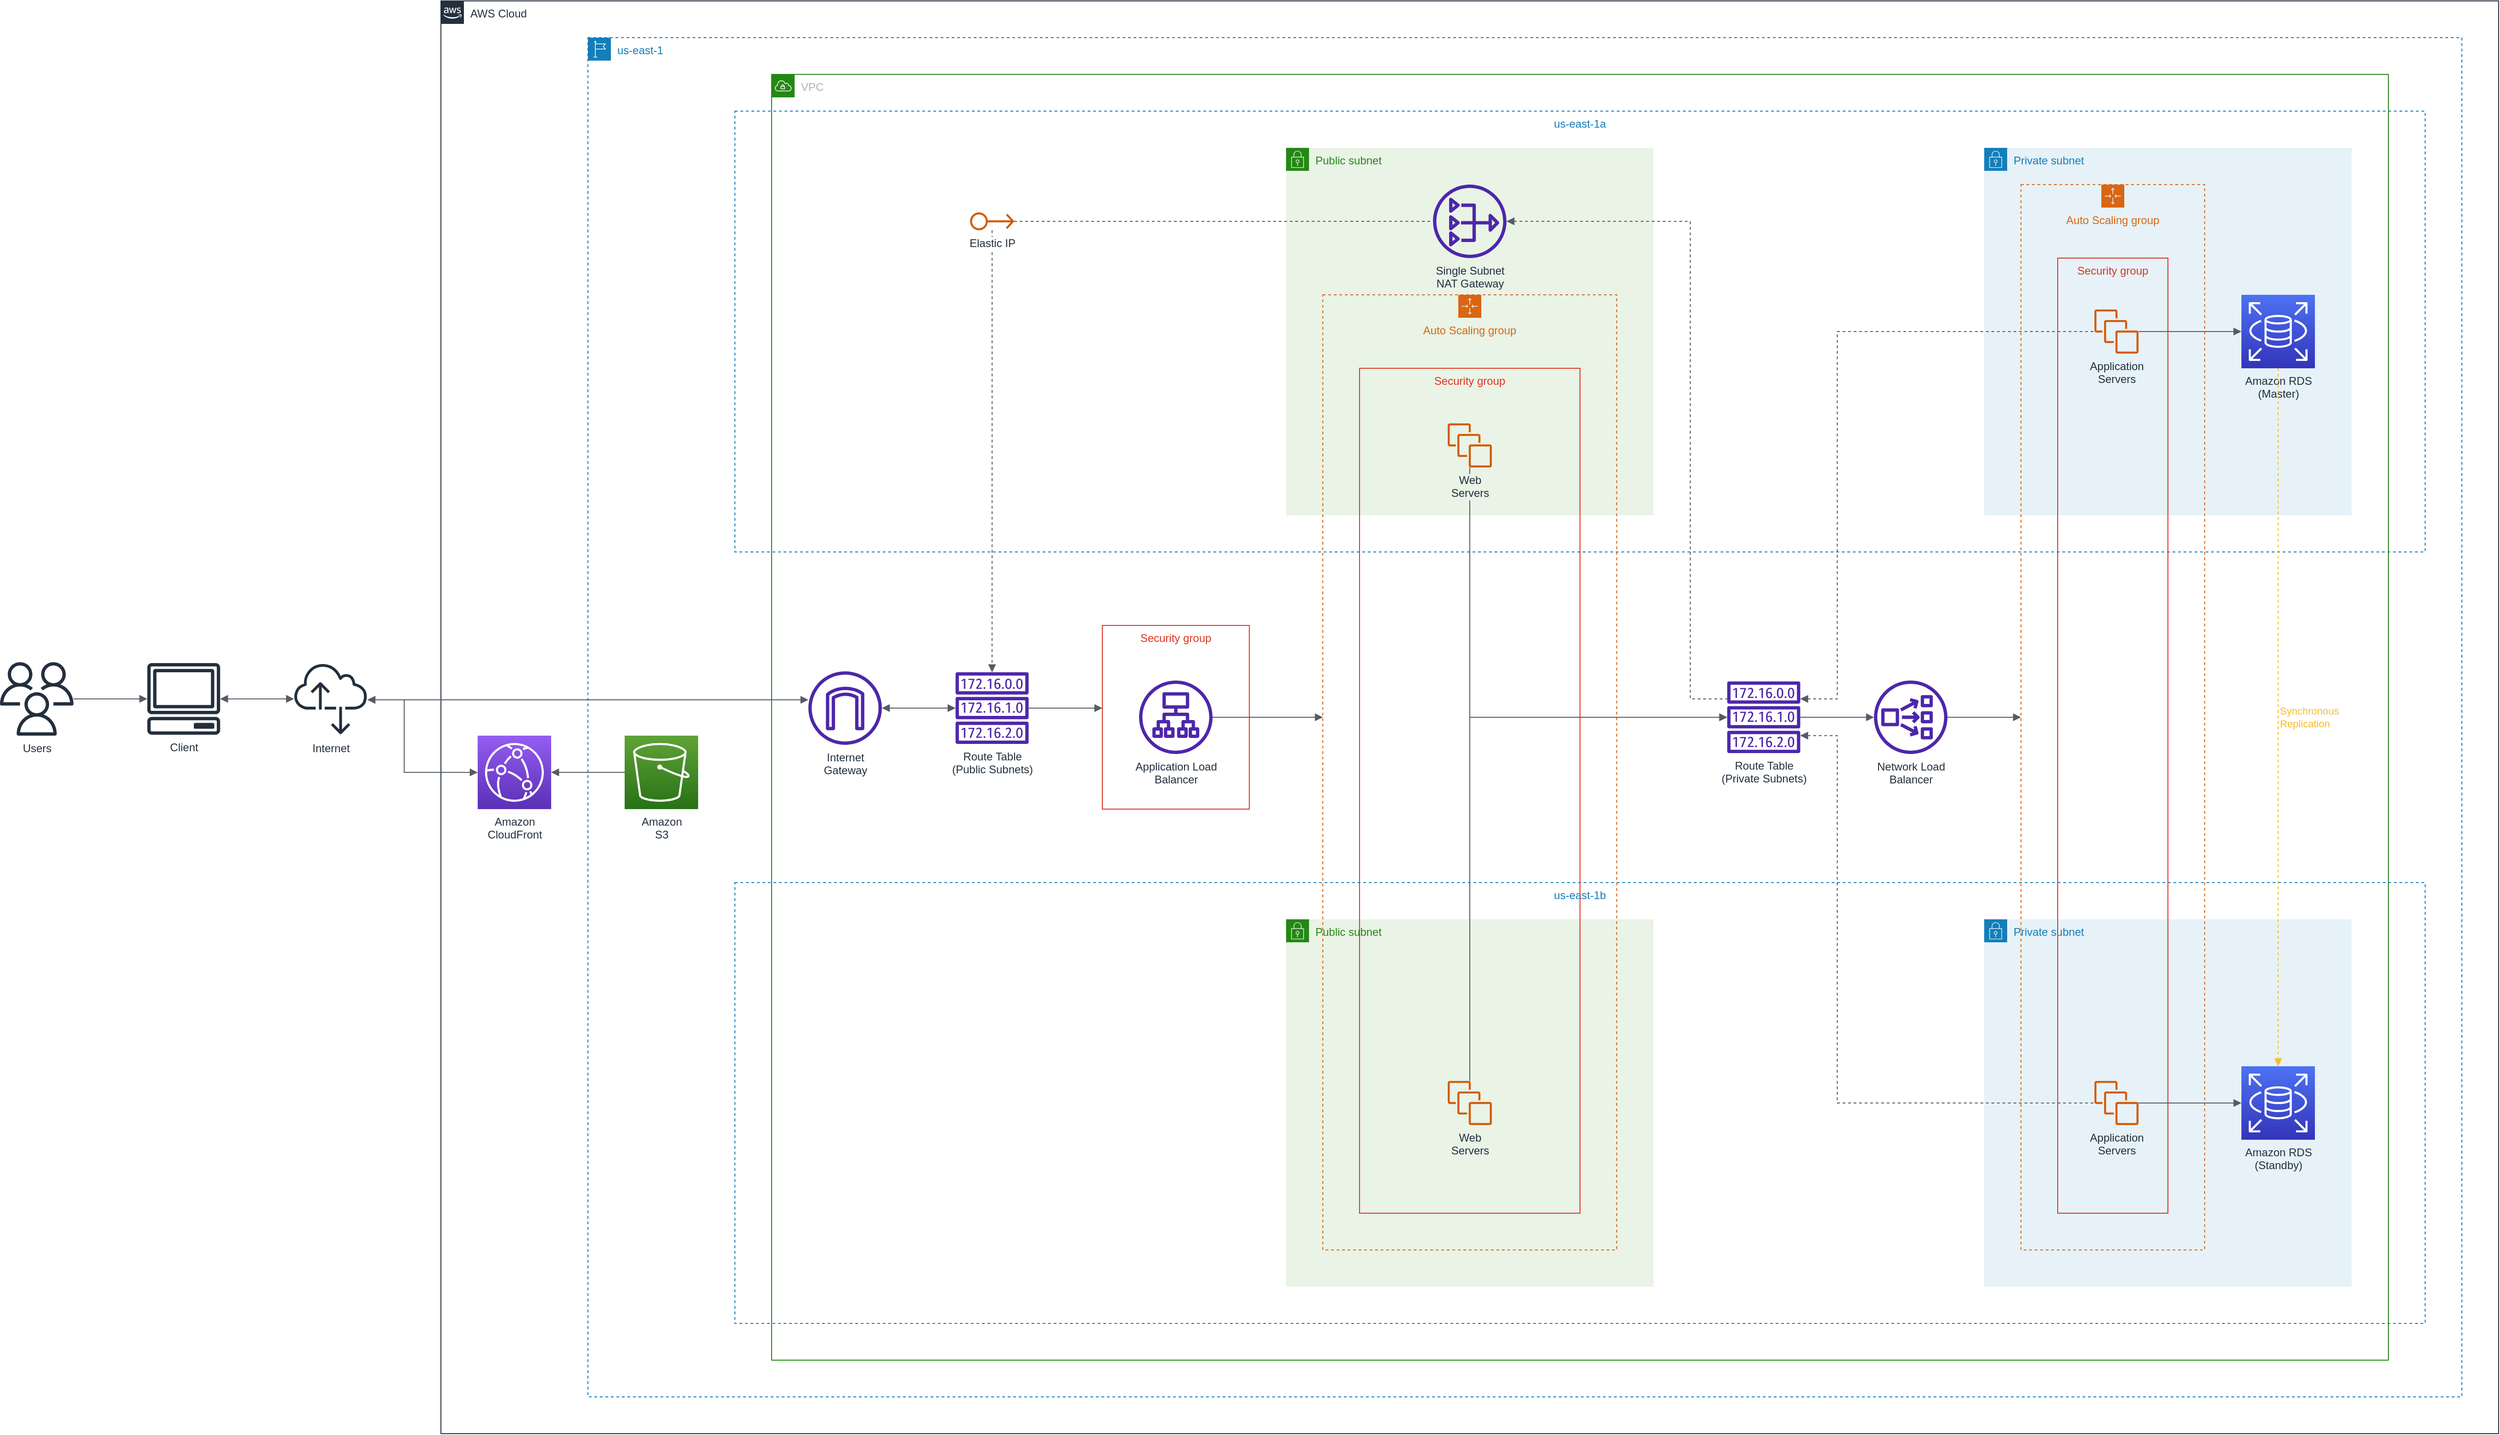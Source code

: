 <mxfile version="16.1.2" type="device" pages="2"><diagram id="zSyysdfNylq7oESU50BA" name="Diagram 1"><mxGraphModel dx="4063" dy="2494" grid="1" gridSize="10" guides="1" tooltips="1" connect="1" arrows="1" fold="1" page="1" pageScale="1" pageWidth="3300" pageHeight="2339" math="0" shadow="0"><root><mxCell id="0"/><mxCell id="1" parent="0"/><mxCell id="2YL96gKOa7E3kN12OA9d-1" value="AWS Cloud" style="points=[[0,0],[0.25,0],[0.5,0],[0.75,0],[1,0],[1,0.25],[1,0.5],[1,0.75],[1,1],[0.75,1],[0.5,1],[0.25,1],[0,1],[0,0.75],[0,0.5],[0,0.25]];outlineConnect=0;gradientColor=none;html=1;whiteSpace=wrap;fontSize=12;fontStyle=0;container=0;pointerEvents=0;collapsible=0;recursiveResize=0;shape=mxgraph.aws4.group;grIcon=mxgraph.aws4.group_aws_cloud_alt;strokeColor=#232F3E;fillColor=none;verticalAlign=top;align=left;spacingLeft=30;fontColor=#232F3E;dashed=0;" parent="1" vertex="1"><mxGeometry x="770" y="390" width="2240" height="1560" as="geometry"/></mxCell><mxCell id="2YL96gKOa7E3kN12OA9d-2" value="us-east-1" style="points=[[0,0],[0.25,0],[0.5,0],[0.75,0],[1,0],[1,0.25],[1,0.5],[1,0.75],[1,1],[0.75,1],[0.5,1],[0.25,1],[0,1],[0,0.75],[0,0.5],[0,0.25]];outlineConnect=0;gradientColor=none;html=1;whiteSpace=wrap;fontSize=12;fontStyle=0;container=0;pointerEvents=0;collapsible=0;recursiveResize=0;shape=mxgraph.aws4.group;grIcon=mxgraph.aws4.group_region;strokeColor=#147EBA;fillColor=none;verticalAlign=top;align=left;spacingLeft=30;fontColor=#147EBA;dashed=1;" parent="1" vertex="1"><mxGeometry x="930" y="430" width="2040" height="1480" as="geometry"/></mxCell><mxCell id="2YL96gKOa7E3kN12OA9d-4" value="Users" style="sketch=0;outlineConnect=0;fontColor=#232F3E;gradientColor=none;fillColor=#232F3D;strokeColor=none;dashed=0;verticalLabelPosition=bottom;verticalAlign=top;align=center;html=1;fontSize=12;fontStyle=0;aspect=fixed;pointerEvents=1;shape=mxgraph.aws4.users;" parent="1" vertex="1"><mxGeometry x="290" y="1110" width="80" height="80" as="geometry"/></mxCell><mxCell id="2YL96gKOa7E3kN12OA9d-5" value="Client" style="sketch=0;outlineConnect=0;fontColor=#232F3E;gradientColor=none;fillColor=#232F3D;strokeColor=none;dashed=0;verticalLabelPosition=bottom;verticalAlign=top;align=center;html=1;fontSize=12;fontStyle=0;aspect=fixed;pointerEvents=1;shape=mxgraph.aws4.client;" parent="1" vertex="1"><mxGeometry x="450" y="1111.03" width="80" height="77.94" as="geometry"/></mxCell><mxCell id="2YL96gKOa7E3kN12OA9d-6" value="VPC" style="points=[[0,0],[0.25,0],[0.5,0],[0.75,0],[1,0],[1,0.25],[1,0.5],[1,0.75],[1,1],[0.75,1],[0.5,1],[0.25,1],[0,1],[0,0.75],[0,0.5],[0,0.25]];outlineConnect=0;gradientColor=none;html=1;whiteSpace=wrap;fontSize=12;fontStyle=0;container=0;pointerEvents=0;collapsible=0;recursiveResize=0;shape=mxgraph.aws4.group;grIcon=mxgraph.aws4.group_vpc;strokeColor=#248814;fillColor=none;verticalAlign=top;align=left;spacingLeft=30;fontColor=#AAB7B8;dashed=0;" parent="1" vertex="1"><mxGeometry x="1130" y="470" width="1760" height="1400" as="geometry"/></mxCell><mxCell id="2YL96gKOa7E3kN12OA9d-7" value="us-east-1a" style="fillColor=none;strokeColor=#147EBA;dashed=1;verticalAlign=top;fontStyle=0;fontColor=#147EBA;" parent="1" vertex="1"><mxGeometry x="1090" y="510" width="1840" height="480" as="geometry"/></mxCell><mxCell id="2YL96gKOa7E3kN12OA9d-8" value="us-east-1b" style="fillColor=none;strokeColor=#147EBA;dashed=1;verticalAlign=top;fontStyle=0;fontColor=#147EBA;" parent="1" vertex="1"><mxGeometry x="1090" y="1350" width="1840" height="480" as="geometry"/></mxCell><mxCell id="2YL96gKOa7E3kN12OA9d-10" value="Public subnet" style="points=[[0,0],[0.25,0],[0.5,0],[0.75,0],[1,0],[1,0.25],[1,0.5],[1,0.75],[1,1],[0.75,1],[0.5,1],[0.25,1],[0,1],[0,0.75],[0,0.5],[0,0.25]];outlineConnect=0;gradientColor=none;html=1;whiteSpace=wrap;fontSize=12;fontStyle=0;container=1;pointerEvents=0;collapsible=0;recursiveResize=0;shape=mxgraph.aws4.group;grIcon=mxgraph.aws4.group_security_group;grStroke=0;strokeColor=#248814;fillColor=#E9F3E6;verticalAlign=top;align=left;spacingLeft=30;fontColor=#248814;dashed=0;" parent="1" vertex="1"><mxGeometry x="1690" y="1390" width="400" height="400" as="geometry"/></mxCell><mxCell id="2YL96gKOa7E3kN12OA9d-11" value="Private subnet" style="points=[[0,0],[0.25,0],[0.5,0],[0.75,0],[1,0],[1,0.25],[1,0.5],[1,0.75],[1,1],[0.75,1],[0.5,1],[0.25,1],[0,1],[0,0.75],[0,0.5],[0,0.25]];outlineConnect=0;gradientColor=none;html=1;whiteSpace=wrap;fontSize=12;fontStyle=0;container=0;pointerEvents=0;collapsible=0;recursiveResize=0;shape=mxgraph.aws4.group;grIcon=mxgraph.aws4.group_security_group;grStroke=0;strokeColor=#147EBA;fillColor=#E6F2F8;verticalAlign=top;align=left;spacingLeft=30;fontColor=#147EBA;dashed=0;" parent="1" vertex="1"><mxGeometry x="2450" y="550" width="400" height="400" as="geometry"/></mxCell><mxCell id="2YL96gKOa7E3kN12OA9d-13" value="Public subnet" style="points=[[0,0],[0.25,0],[0.5,0],[0.75,0],[1,0],[1,0.25],[1,0.5],[1,0.75],[1,1],[0.75,1],[0.5,1],[0.25,1],[0,1],[0,0.75],[0,0.5],[0,0.25]];outlineConnect=0;gradientColor=none;html=1;whiteSpace=wrap;fontSize=12;fontStyle=0;container=0;pointerEvents=0;collapsible=0;recursiveResize=0;shape=mxgraph.aws4.group;grIcon=mxgraph.aws4.group_security_group;grStroke=0;strokeColor=#248814;fillColor=#E9F3E6;verticalAlign=top;align=left;spacingLeft=30;fontColor=#248814;dashed=0;" parent="1" vertex="1"><mxGeometry x="1690" y="550" width="400" height="400" as="geometry"/></mxCell><mxCell id="2YL96gKOa7E3kN12OA9d-9" value="Private subnet" style="points=[[0,0],[0.25,0],[0.5,0],[0.75,0],[1,0],[1,0.25],[1,0.5],[1,0.75],[1,1],[0.75,1],[0.5,1],[0.25,1],[0,1],[0,0.75],[0,0.5],[0,0.25]];outlineConnect=0;gradientColor=none;html=1;whiteSpace=wrap;fontSize=12;fontStyle=0;container=1;pointerEvents=0;collapsible=0;recursiveResize=0;shape=mxgraph.aws4.group;grIcon=mxgraph.aws4.group_security_group;grStroke=0;strokeColor=#147EBA;fillColor=#E6F2F8;verticalAlign=top;align=left;spacingLeft=30;fontColor=#147EBA;dashed=0;" parent="1" vertex="1"><mxGeometry x="2450" y="1390" width="400" height="400" as="geometry"/></mxCell><mxCell id="2YL96gKOa7E3kN12OA9d-38" value="Amazon RDS&lt;br&gt;(Standby)" style="sketch=0;points=[[0,0,0],[0.25,0,0],[0.5,0,0],[0.75,0,0],[1,0,0],[0,1,0],[0.25,1,0],[0.5,1,0],[0.75,1,0],[1,1,0],[0,0.25,0],[0,0.5,0],[0,0.75,0],[1,0.25,0],[1,0.5,0],[1,0.75,0]];outlineConnect=0;fontColor=#232F3E;gradientColor=#4D72F3;gradientDirection=north;fillColor=#3334B9;strokeColor=#ffffff;dashed=0;verticalLabelPosition=bottom;verticalAlign=top;align=center;html=1;fontSize=12;fontStyle=0;aspect=fixed;shape=mxgraph.aws4.resourceIcon;resIcon=mxgraph.aws4.rds;" parent="2YL96gKOa7E3kN12OA9d-9" vertex="1"><mxGeometry x="280" y="160" width="80" height="80" as="geometry"/></mxCell><mxCell id="2YL96gKOa7E3kN12OA9d-18" value="Amazon&lt;br&gt;S3" style="sketch=0;points=[[0,0,0],[0.25,0,0],[0.5,0,0],[0.75,0,0],[1,0,0],[0,1,0],[0.25,1,0],[0.5,1,0],[0.75,1,0],[1,1,0],[0,0.25,0],[0,0.5,0],[0,0.75,0],[1,0.25,0],[1,0.5,0],[1,0.75,0]];outlineConnect=0;fontColor=#232F3E;gradientColor=#60A337;gradientDirection=north;fillColor=#277116;strokeColor=#ffffff;dashed=0;verticalLabelPosition=bottom;verticalAlign=top;align=center;html=1;fontSize=12;fontStyle=0;aspect=fixed;shape=mxgraph.aws4.resourceIcon;resIcon=mxgraph.aws4.s3;" parent="1" vertex="1"><mxGeometry x="970" y="1190" width="80" height="80" as="geometry"/></mxCell><mxCell id="2YL96gKOa7E3kN12OA9d-19" value="Internet&lt;br&gt;Gateway" style="sketch=0;outlineConnect=0;fontColor=#232F3E;gradientColor=none;fillColor=#4D27AA;strokeColor=none;dashed=0;verticalLabelPosition=bottom;verticalAlign=top;align=center;html=1;fontSize=12;fontStyle=0;aspect=fixed;pointerEvents=1;shape=mxgraph.aws4.internet_gateway;" parent="1" vertex="1"><mxGeometry x="1170" y="1120" width="80" height="80" as="geometry"/></mxCell><mxCell id="2YL96gKOa7E3kN12OA9d-16" value="Single Subnet&lt;br&gt;NAT Gateway" style="sketch=0;outlineConnect=0;fontColor=#232F3E;gradientColor=none;fillColor=#4D27AA;strokeColor=none;dashed=0;verticalLabelPosition=bottom;verticalAlign=top;align=center;html=1;fontSize=12;fontStyle=0;aspect=fixed;pointerEvents=1;shape=mxgraph.aws4.nat_gateway;" parent="1" vertex="1"><mxGeometry x="1850" y="590" width="80" height="80" as="geometry"/></mxCell><mxCell id="2YL96gKOa7E3kN12OA9d-22" value="Route Table&lt;br&gt;(Public Subnets)" style="sketch=0;outlineConnect=0;fontColor=#232F3E;gradientColor=none;fillColor=#4D27AA;strokeColor=none;dashed=0;verticalLabelPosition=bottom;verticalAlign=top;align=center;html=1;fontSize=12;fontStyle=0;aspect=fixed;pointerEvents=1;shape=mxgraph.aws4.route_table;" parent="1" vertex="1"><mxGeometry x="1330" y="1121.02" width="80" height="77.95" as="geometry"/></mxCell><mxCell id="2YL96gKOa7E3kN12OA9d-24" value="Security group" style="fillColor=none;strokeColor=#DD3522;verticalAlign=top;fontStyle=0;fontColor=#DD3522;" parent="1" vertex="1"><mxGeometry x="1490" y="1070" width="160" height="200" as="geometry"/></mxCell><mxCell id="2YL96gKOa7E3kN12OA9d-25" value="Application Load&lt;br&gt;Balancer" style="sketch=0;outlineConnect=0;fontColor=#232F3E;gradientColor=none;fillColor=#4D27AA;strokeColor=none;dashed=0;verticalLabelPosition=bottom;verticalAlign=top;align=center;html=1;fontSize=12;fontStyle=0;aspect=fixed;pointerEvents=1;shape=mxgraph.aws4.application_load_balancer;" parent="1" vertex="1"><mxGeometry x="1530" y="1130" width="80" height="80" as="geometry"/></mxCell><mxCell id="2YL96gKOa7E3kN12OA9d-26" value="Auto Scaling group" style="points=[[0,0],[0.25,0],[0.5,0],[0.75,0],[1,0],[1,0.25],[1,0.5],[1,0.75],[1,1],[0.75,1],[0.5,1],[0.25,1],[0,1],[0,0.75],[0,0.5],[0,0.25]];outlineConnect=0;gradientColor=none;html=1;whiteSpace=wrap;fontSize=12;fontStyle=0;container=1;pointerEvents=0;collapsible=0;recursiveResize=0;shape=mxgraph.aws4.groupCenter;grIcon=mxgraph.aws4.group_auto_scaling_group;grStroke=1;strokeColor=#D86613;fillColor=none;verticalAlign=top;align=center;fontColor=#D86613;dashed=1;spacingTop=25;" parent="1" vertex="1"><mxGeometry x="1730" y="710" width="320" height="1040" as="geometry"/></mxCell><mxCell id="2YL96gKOa7E3kN12OA9d-27" value="Security group" style="fillColor=none;strokeColor=#DD3522;verticalAlign=top;fontStyle=0;fontColor=#DD3522;" parent="1" vertex="1"><mxGeometry x="1770" y="790" width="240" height="920" as="geometry"/></mxCell><mxCell id="2YL96gKOa7E3kN12OA9d-29" value="Web&lt;br&gt;Servers" style="sketch=0;outlineConnect=0;fontColor=#232F3E;gradientColor=none;fillColor=#D45B07;strokeColor=none;dashed=0;verticalLabelPosition=bottom;verticalAlign=top;align=center;html=1;fontSize=12;fontStyle=0;aspect=fixed;pointerEvents=1;shape=mxgraph.aws4.instances;labelBackgroundColor=#E9F3E6;" parent="1" vertex="1"><mxGeometry x="1866" y="1566" width="48" height="48" as="geometry"/></mxCell><mxCell id="2YL96gKOa7E3kN12OA9d-30" value="Route Table&lt;br&gt;(Private Subnets)" style="sketch=0;outlineConnect=0;fontColor=#232F3E;gradientColor=none;fillColor=#4D27AA;strokeColor=none;dashed=0;verticalLabelPosition=bottom;verticalAlign=top;align=center;html=1;fontSize=12;fontStyle=0;aspect=fixed;pointerEvents=1;shape=mxgraph.aws4.route_table;" parent="1" vertex="1"><mxGeometry x="2170" y="1131.02" width="80" height="77.95" as="geometry"/></mxCell><mxCell id="2YL96gKOa7E3kN12OA9d-32" value="Network Load&lt;br&gt;Balancer" style="sketch=0;outlineConnect=0;fontColor=#232F3E;gradientColor=none;fillColor=#4D27AA;strokeColor=none;dashed=0;verticalLabelPosition=bottom;verticalAlign=top;align=center;html=1;fontSize=12;fontStyle=0;aspect=fixed;pointerEvents=1;shape=mxgraph.aws4.network_load_balancer;" parent="1" vertex="1"><mxGeometry x="2330" y="1130" width="80" height="80" as="geometry"/></mxCell><mxCell id="2YL96gKOa7E3kN12OA9d-33" value="Auto Scaling group" style="points=[[0,0],[0.25,0],[0.5,0],[0.75,0],[1,0],[1,0.25],[1,0.5],[1,0.75],[1,1],[0.75,1],[0.5,1],[0.25,1],[0,1],[0,0.75],[0,0.5],[0,0.25]];outlineConnect=0;gradientColor=none;html=1;whiteSpace=wrap;fontSize=12;fontStyle=0;container=1;pointerEvents=0;collapsible=0;recursiveResize=0;shape=mxgraph.aws4.groupCenter;grIcon=mxgraph.aws4.group_auto_scaling_group;grStroke=1;strokeColor=#D86613;fillColor=none;verticalAlign=top;align=center;fontColor=#D86613;dashed=1;spacingTop=25;" parent="1" vertex="1"><mxGeometry x="2490" y="590" width="200" height="1160" as="geometry"/></mxCell><mxCell id="2YL96gKOa7E3kN12OA9d-34" value="Security group" style="fillColor=none;strokeColor=#DD3522;verticalAlign=top;fontStyle=0;fontColor=#DD3522;" parent="1" vertex="1"><mxGeometry x="2530" y="670" width="120" height="1040" as="geometry"/></mxCell><mxCell id="2YL96gKOa7E3kN12OA9d-36" value="Application&lt;br&gt;Servers" style="sketch=0;outlineConnect=0;fontColor=#232F3E;gradientColor=none;fillColor=#D45B07;strokeColor=none;dashed=0;verticalLabelPosition=bottom;verticalAlign=top;align=center;html=1;fontSize=12;fontStyle=0;aspect=fixed;pointerEvents=1;shape=mxgraph.aws4.instances;" parent="1" vertex="1"><mxGeometry x="2570" y="1566" width="48" height="48" as="geometry"/></mxCell><mxCell id="2YL96gKOa7E3kN12OA9d-37" value="Amazon RDS&lt;br&gt;(Master)" style="sketch=0;points=[[0,0,0],[0.25,0,0],[0.5,0,0],[0.75,0,0],[1,0,0],[0,1,0],[0.25,1,0],[0.5,1,0],[0.75,1,0],[1,1,0],[0,0.25,0],[0,0.5,0],[0,0.75,0],[1,0.25,0],[1,0.5,0],[1,0.75,0]];outlineConnect=0;fontColor=#232F3E;gradientColor=#4D72F3;gradientDirection=north;fillColor=#3334B9;strokeColor=#ffffff;dashed=0;verticalLabelPosition=bottom;verticalAlign=top;align=center;html=1;fontSize=12;fontStyle=0;aspect=fixed;shape=mxgraph.aws4.resourceIcon;resIcon=mxgraph.aws4.rds;" parent="1" vertex="1"><mxGeometry x="2730" y="710" width="80" height="80" as="geometry"/></mxCell><mxCell id="2YL96gKOa7E3kN12OA9d-39" value="" style="edgeStyle=orthogonalEdgeStyle;html=1;endArrow=block;elbow=vertical;startArrow=none;endFill=1;strokeColor=#545B64;rounded=0;" parent="1" source="2YL96gKOa7E3kN12OA9d-4" target="2YL96gKOa7E3kN12OA9d-5" edge="1"><mxGeometry width="100" relative="1" as="geometry"><mxPoint x="1410" y="1213" as="sourcePoint"/><mxPoint x="1510" y="1213" as="targetPoint"/></mxGeometry></mxCell><mxCell id="2YL96gKOa7E3kN12OA9d-42" value="" style="edgeStyle=orthogonalEdgeStyle;html=1;endArrow=none;elbow=vertical;startArrow=block;endFill=0;strokeColor=#545B64;rounded=0;exitX=1;exitY=0.5;exitDx=0;exitDy=0;exitPerimeter=0;entryX=0;entryY=0.5;entryDx=0;entryDy=0;entryPerimeter=0;startFill=1;" parent="1" source="2YL96gKOa7E3kN12OA9d-17" target="2YL96gKOa7E3kN12OA9d-18" edge="1"><mxGeometry width="100" relative="1" as="geometry"><mxPoint x="1410" y="1230" as="sourcePoint"/><mxPoint x="1490" y="1230" as="targetPoint"/></mxGeometry></mxCell><mxCell id="2YL96gKOa7E3kN12OA9d-43" value="" style="edgeStyle=orthogonalEdgeStyle;html=1;endArrow=block;elbow=vertical;startArrow=block;endFill=1;strokeColor=#545B64;rounded=0;startFill=1;" parent="1" source="2YL96gKOa7E3kN12OA9d-19" target="2YL96gKOa7E3kN12OA9d-22" edge="1"><mxGeometry width="100" relative="1" as="geometry"><mxPoint x="1810" y="1240" as="sourcePoint"/><mxPoint x="1910" y="1240" as="targetPoint"/></mxGeometry></mxCell><mxCell id="2YL96gKOa7E3kN12OA9d-44" value="Internet" style="sketch=0;outlineConnect=0;fontColor=#232F3E;gradientColor=none;fillColor=#232F3D;strokeColor=none;dashed=0;verticalLabelPosition=bottom;verticalAlign=top;align=center;html=1;fontSize=12;fontStyle=0;aspect=fixed;pointerEvents=1;shape=mxgraph.aws4.internet_alt2;" parent="1" vertex="1"><mxGeometry x="610" y="1110" width="80" height="80" as="geometry"/></mxCell><mxCell id="2YL96gKOa7E3kN12OA9d-45" value="" style="edgeStyle=orthogonalEdgeStyle;html=1;endArrow=block;elbow=vertical;startArrow=block;endFill=1;strokeColor=#545B64;rounded=0;startFill=1;" parent="1" source="2YL96gKOa7E3kN12OA9d-5" target="2YL96gKOa7E3kN12OA9d-44" edge="1"><mxGeometry width="100" relative="1" as="geometry"><mxPoint x="1370" y="1150" as="sourcePoint"/><mxPoint x="1470" y="1150" as="targetPoint"/></mxGeometry></mxCell><mxCell id="2YL96gKOa7E3kN12OA9d-46" value="" style="edgeStyle=orthogonalEdgeStyle;html=1;endArrow=block;elbow=vertical;startArrow=block;endFill=1;strokeColor=#545B64;rounded=0;startFill=1;" parent="1" source="2YL96gKOa7E3kN12OA9d-44" target="2YL96gKOa7E3kN12OA9d-19" edge="1"><mxGeometry width="100" relative="1" as="geometry"><mxPoint x="1090" y="1151.0" as="sourcePoint"/><mxPoint x="1870" y="1150" as="targetPoint"/><Array as="points"><mxPoint x="920" y="1151"/><mxPoint x="920" y="1151"/></Array></mxGeometry></mxCell><mxCell id="2YL96gKOa7E3kN12OA9d-47" value="" style="edgeStyle=orthogonalEdgeStyle;html=1;endArrow=block;elbow=vertical;startArrow=block;endFill=1;strokeColor=#545B64;rounded=0;entryX=0;entryY=0.5;entryDx=0;entryDy=0;entryPerimeter=0;startFill=1;" parent="1" source="2YL96gKOa7E3kN12OA9d-44" target="2YL96gKOa7E3kN12OA9d-17" edge="1"><mxGeometry width="100" relative="1" as="geometry"><mxPoint x="1370" y="1150" as="sourcePoint"/><mxPoint x="1470" y="1150" as="targetPoint"/><Array as="points"><mxPoint x="730" y="1151"/><mxPoint x="730" y="1230"/></Array></mxGeometry></mxCell><mxCell id="2YL96gKOa7E3kN12OA9d-48" value="" style="edgeStyle=orthogonalEdgeStyle;html=1;endArrow=block;elbow=vertical;startArrow=none;endFill=1;strokeColor=#545B64;rounded=0;entryX=0;entryY=0.45;entryDx=0;entryDy=0;entryPerimeter=0;" parent="1" source="2YL96gKOa7E3kN12OA9d-22" target="2YL96gKOa7E3kN12OA9d-24" edge="1"><mxGeometry width="100" relative="1" as="geometry"><mxPoint x="1490" y="1170" as="sourcePoint"/><mxPoint x="1590" y="1170" as="targetPoint"/></mxGeometry></mxCell><mxCell id="2YL96gKOa7E3kN12OA9d-49" value="" style="edgeStyle=orthogonalEdgeStyle;html=1;endArrow=block;elbow=vertical;startArrow=none;endFill=1;strokeColor=#545B64;rounded=0;" parent="1" source="2YL96gKOa7E3kN12OA9d-25" target="2YL96gKOa7E3kN12OA9d-26" edge="1"><mxGeometry width="100" relative="1" as="geometry"><mxPoint x="1490" y="1170" as="sourcePoint"/><mxPoint x="1590" y="1170" as="targetPoint"/><Array as="points"><mxPoint x="1690" y="1170"/><mxPoint x="1690" y="1170"/></Array></mxGeometry></mxCell><mxCell id="2YL96gKOa7E3kN12OA9d-50" value="" style="edgeStyle=orthogonalEdgeStyle;html=1;endArrow=block;elbow=vertical;startArrow=none;endFill=1;strokeColor=#545B64;rounded=0;dashed=1;" parent="1" source="2YL96gKOa7E3kN12OA9d-14" target="2YL96gKOa7E3kN12OA9d-22" edge="1"><mxGeometry width="100" relative="1" as="geometry"><mxPoint x="1950" y="1100" as="sourcePoint"/><mxPoint x="2050" y="1100" as="targetPoint"/></mxGeometry></mxCell><mxCell id="2YL96gKOa7E3kN12OA9d-14" value="Elastic IP" style="sketch=0;outlineConnect=0;fontColor=#232F3E;gradientColor=none;fillColor=#D45B07;strokeColor=none;dashed=0;verticalLabelPosition=bottom;verticalAlign=top;align=center;html=1;fontSize=12;fontStyle=0;aspect=fixed;pointerEvents=1;shape=mxgraph.aws4.elastic_ip_address;labelBackgroundColor=default;" parent="1" vertex="1"><mxGeometry x="1346" y="620" width="48" height="20" as="geometry"/></mxCell><mxCell id="2YL96gKOa7E3kN12OA9d-51" value="" style="edgeStyle=orthogonalEdgeStyle;html=1;endArrow=none;elbow=vertical;startArrow=none;startFill=0;strokeColor=#545B64;rounded=0;dashed=1;" parent="1" source="2YL96gKOa7E3kN12OA9d-14" target="2YL96gKOa7E3kN12OA9d-16" edge="1"><mxGeometry width="100" relative="1" as="geometry"><mxPoint x="1950" y="1100" as="sourcePoint"/><mxPoint x="2050" y="1100" as="targetPoint"/></mxGeometry></mxCell><mxCell id="2YL96gKOa7E3kN12OA9d-52" value="" style="edgeStyle=orthogonalEdgeStyle;html=1;endArrow=none;elbow=vertical;startArrow=block;startFill=1;strokeColor=#545B64;rounded=0;dashed=1;" parent="1" source="2YL96gKOa7E3kN12OA9d-16" target="2YL96gKOa7E3kN12OA9d-30" edge="1"><mxGeometry width="100" relative="1" as="geometry"><mxPoint x="1950" y="1100" as="sourcePoint"/><mxPoint x="2050" y="1100" as="targetPoint"/><Array as="points"><mxPoint x="2130" y="630"/><mxPoint x="2130" y="1150"/></Array></mxGeometry></mxCell><mxCell id="2YL96gKOa7E3kN12OA9d-53" value="" style="edgeStyle=orthogonalEdgeStyle;html=1;endArrow=none;elbow=vertical;startArrow=block;startFill=1;strokeColor=#545B64;rounded=0;dashed=1;" parent="1" source="2YL96gKOa7E3kN12OA9d-30" target="2YL96gKOa7E3kN12OA9d-35" edge="1"><mxGeometry width="100" relative="1" as="geometry"><mxPoint x="1950" y="1100" as="sourcePoint"/><mxPoint x="2050" y="1100" as="targetPoint"/><Array as="points"><mxPoint x="2290" y="1150"/><mxPoint x="2290" y="750"/></Array></mxGeometry></mxCell><mxCell id="2YL96gKOa7E3kN12OA9d-54" value="" style="edgeStyle=orthogonalEdgeStyle;html=1;endArrow=none;elbow=vertical;startArrow=block;startFill=1;strokeColor=#545B64;rounded=0;dashed=1;" parent="1" source="2YL96gKOa7E3kN12OA9d-30" target="2YL96gKOa7E3kN12OA9d-36" edge="1"><mxGeometry width="100" relative="1" as="geometry"><mxPoint x="1950" y="1100" as="sourcePoint"/><mxPoint x="2050" y="1100" as="targetPoint"/><Array as="points"><mxPoint x="2290" y="1190"/><mxPoint x="2290" y="1590"/></Array></mxGeometry></mxCell><mxCell id="2YL96gKOa7E3kN12OA9d-55" value="" style="edgeStyle=orthogonalEdgeStyle;html=1;endArrow=block;elbow=vertical;startArrow=none;endFill=1;strokeColor=#545B64;rounded=0;" parent="1" source="2YL96gKOa7E3kN12OA9d-28" target="2YL96gKOa7E3kN12OA9d-30" edge="1"><mxGeometry width="100" relative="1" as="geometry"><mxPoint x="1950" y="1100" as="sourcePoint"/><mxPoint x="2050" y="1100" as="targetPoint"/><Array as="points"><mxPoint x="1890" y="1170"/></Array></mxGeometry></mxCell><mxCell id="2YL96gKOa7E3kN12OA9d-28" value="Web&lt;br&gt;Servers" style="sketch=0;outlineConnect=0;fontColor=#232F3E;gradientColor=none;fillColor=#D45B07;strokeColor=none;dashed=0;verticalLabelPosition=bottom;verticalAlign=top;align=center;html=1;fontSize=12;fontStyle=0;aspect=fixed;pointerEvents=1;shape=mxgraph.aws4.instances;labelBackgroundColor=#E9F3E6;" parent="1" vertex="1"><mxGeometry x="1866" y="850" width="48" height="48" as="geometry"/></mxCell><mxCell id="2YL96gKOa7E3kN12OA9d-56" value="" style="edgeStyle=orthogonalEdgeStyle;html=1;endArrow=block;elbow=vertical;startArrow=none;endFill=1;strokeColor=#545B64;rounded=0;" parent="1" source="2YL96gKOa7E3kN12OA9d-29" target="2YL96gKOa7E3kN12OA9d-30" edge="1"><mxGeometry width="100" relative="1" as="geometry"><mxPoint x="1950" y="1100" as="sourcePoint"/><mxPoint x="2050" y="1100" as="targetPoint"/><Array as="points"><mxPoint x="1890" y="1170"/></Array></mxGeometry></mxCell><mxCell id="2YL96gKOa7E3kN12OA9d-57" value="" style="edgeStyle=orthogonalEdgeStyle;html=1;endArrow=block;elbow=vertical;startArrow=none;endFill=1;strokeColor=#545B64;rounded=0;" parent="1" source="2YL96gKOa7E3kN12OA9d-30" target="2YL96gKOa7E3kN12OA9d-32" edge="1"><mxGeometry width="100" relative="1" as="geometry"><mxPoint x="1950" y="1100" as="sourcePoint"/><mxPoint x="2050" y="1100" as="targetPoint"/></mxGeometry></mxCell><mxCell id="2YL96gKOa7E3kN12OA9d-58" value="" style="edgeStyle=orthogonalEdgeStyle;html=1;endArrow=block;elbow=vertical;startArrow=none;endFill=1;strokeColor=#545B64;rounded=0;" parent="1" source="2YL96gKOa7E3kN12OA9d-32" target="2YL96gKOa7E3kN12OA9d-33" edge="1"><mxGeometry width="100" relative="1" as="geometry"><mxPoint x="1950" y="1100" as="sourcePoint"/><mxPoint x="2050" y="1100" as="targetPoint"/></mxGeometry></mxCell><mxCell id="2YL96gKOa7E3kN12OA9d-35" value="Application&lt;br&gt;Servers" style="sketch=0;outlineConnect=0;fontColor=#232F3E;gradientColor=none;fillColor=#D45B07;strokeColor=none;dashed=0;verticalLabelPosition=bottom;verticalAlign=top;align=center;html=1;fontSize=12;fontStyle=0;aspect=fixed;pointerEvents=1;shape=mxgraph.aws4.instances;labelBackgroundColor=#E6F2F8;" parent="1" vertex="1"><mxGeometry x="2570" y="726" width="48" height="48" as="geometry"/></mxCell><mxCell id="2YL96gKOa7E3kN12OA9d-60" value="" style="edgeStyle=orthogonalEdgeStyle;html=1;endArrow=block;elbow=vertical;startArrow=none;endFill=1;strokeColor=#545B64;rounded=0;entryX=0;entryY=0.5;entryDx=0;entryDy=0;entryPerimeter=0;" parent="1" source="2YL96gKOa7E3kN12OA9d-35" target="2YL96gKOa7E3kN12OA9d-37" edge="1"><mxGeometry width="100" relative="1" as="geometry"><mxPoint x="1950" y="1100" as="sourcePoint"/><mxPoint x="2050" y="1100" as="targetPoint"/></mxGeometry></mxCell><mxCell id="2YL96gKOa7E3kN12OA9d-61" value="" style="edgeStyle=orthogonalEdgeStyle;html=1;endArrow=block;elbow=vertical;startArrow=none;endFill=1;strokeColor=#545B64;rounded=0;entryX=0;entryY=0.5;entryDx=0;entryDy=0;entryPerimeter=0;" parent="1" source="2YL96gKOa7E3kN12OA9d-36" target="2YL96gKOa7E3kN12OA9d-38" edge="1"><mxGeometry width="100" relative="1" as="geometry"><mxPoint x="1950" y="1100" as="sourcePoint"/><mxPoint x="2050" y="1100" as="targetPoint"/></mxGeometry></mxCell><mxCell id="2YL96gKOa7E3kN12OA9d-62" value="Synchronous&lt;br&gt;Replication" style="edgeStyle=orthogonalEdgeStyle;html=1;endArrow=block;elbow=vertical;startArrow=none;endFill=1;strokeColor=#F7BD29;rounded=0;entryX=0.5;entryY=0;entryDx=0;entryDy=0;entryPerimeter=0;exitX=0.5;exitY=1;exitDx=0;exitDy=0;exitPerimeter=0;dashed=1;fontColor=#F7BD29;labelBackgroundColor=none;horizontal=1;verticalAlign=middle;labelPosition=right;verticalLabelPosition=middle;align=left;" parent="1" source="2YL96gKOa7E3kN12OA9d-37" target="2YL96gKOa7E3kN12OA9d-38" edge="1"><mxGeometry width="100" relative="1" as="geometry"><mxPoint x="1950" y="1100" as="sourcePoint"/><mxPoint x="2050" y="1100" as="targetPoint"/></mxGeometry></mxCell><mxCell id="2YL96gKOa7E3kN12OA9d-17" value="Amazon&lt;br&gt;CloudFront" style="sketch=0;points=[[0,0,0],[0.25,0,0],[0.5,0,0],[0.75,0,0],[1,0,0],[0,1,0],[0.25,1,0],[0.5,1,0],[0.75,1,0],[1,1,0],[0,0.25,0],[0,0.5,0],[0,0.75,0],[1,0.25,0],[1,0.5,0],[1,0.75,0]];outlineConnect=0;fontColor=#232F3E;gradientColor=#945DF2;gradientDirection=north;fillColor=#5A30B5;strokeColor=#ffffff;dashed=0;verticalLabelPosition=bottom;verticalAlign=top;align=center;html=1;fontSize=12;fontStyle=0;aspect=fixed;shape=mxgraph.aws4.resourceIcon;resIcon=mxgraph.aws4.cloudfront;labelBackgroundColor=default;" parent="1" vertex="1"><mxGeometry x="810" y="1190" width="80" height="80" as="geometry"/></mxCell></root></mxGraphModel></diagram><diagram id="epovOOs3bUoXBk3P9aoc" name="Diagram 2"><mxGraphModel dx="1422" dy="873" grid="1" gridSize="10" guides="1" tooltips="1" connect="1" arrows="1" fold="1" page="1" pageScale="1" pageWidth="1100" pageHeight="850" math="0" shadow="0"><root><mxCell id="oQrowJoLiBzAEWP2gQ4c-0"/><mxCell id="oQrowJoLiBzAEWP2gQ4c-1" parent="oQrowJoLiBzAEWP2gQ4c-0"/><mxCell id="NDgq2VWgHSuAT6Rx-s4E-0" value="AWS Cloud" style="points=[[0,0],[0.25,0],[0.5,0],[0.75,0],[1,0],[1,0.25],[1,0.5],[1,0.75],[1,1],[0.75,1],[0.5,1],[0.25,1],[0,1],[0,0.75],[0,0.5],[0,0.25]];outlineConnect=0;gradientColor=none;html=1;whiteSpace=wrap;fontSize=12;fontStyle=0;container=0;pointerEvents=0;collapsible=0;recursiveResize=0;shape=mxgraph.aws4.group;grIcon=mxgraph.aws4.group_aws_cloud_alt;strokeColor=#232F3E;fillColor=none;verticalAlign=top;align=left;spacingLeft=30;fontColor=#232F3E;dashed=0;" parent="oQrowJoLiBzAEWP2gQ4c-1" vertex="1"><mxGeometry x="410" y="225" width="640" height="400" as="geometry"/></mxCell><mxCell id="NDgq2VWgHSuAT6Rx-s4E-2" value="Users" style="sketch=0;outlineConnect=0;fontColor=#232F3E;gradientColor=none;fillColor=#232F3D;strokeColor=none;dashed=0;verticalLabelPosition=bottom;verticalAlign=top;align=center;html=1;fontSize=12;fontStyle=0;aspect=fixed;pointerEvents=1;shape=mxgraph.aws4.users;" parent="oQrowJoLiBzAEWP2gQ4c-1" vertex="1"><mxGeometry x="50" y="385" width="40" height="40" as="geometry"/></mxCell><mxCell id="NDgq2VWgHSuAT6Rx-s4E-3" value="Client" style="sketch=0;outlineConnect=0;fontColor=#232F3E;gradientColor=none;fillColor=#232F3D;strokeColor=none;dashed=0;verticalLabelPosition=bottom;verticalAlign=top;align=center;html=1;fontSize=12;fontStyle=0;aspect=fixed;pointerEvents=1;shape=mxgraph.aws4.client;" parent="oQrowJoLiBzAEWP2gQ4c-1" vertex="1"><mxGeometry x="170" y="386.03" width="40" height="38.97" as="geometry"/></mxCell><mxCell id="NDgq2VWgHSuAT6Rx-s4E-12" value="Amazon&lt;br&gt;S3" style="sketch=0;points=[[0,0,0],[0.25,0,0],[0.5,0,0],[0.75,0,0],[1,0,0],[0,1,0],[0.25,1,0],[0.5,1,0],[0.75,1,0],[1,1,0],[0,0.25,0],[0,0.5,0],[0,0.75,0],[1,0.25,0],[1,0.5,0],[1,0.75,0]];outlineConnect=0;fontColor=#232F3E;gradientColor=#60A337;gradientDirection=north;fillColor=#277116;strokeColor=#ffffff;dashed=0;verticalLabelPosition=bottom;verticalAlign=top;align=center;html=1;fontSize=12;fontStyle=0;aspect=fixed;shape=mxgraph.aws4.resourceIcon;resIcon=mxgraph.aws4.s3;" parent="oQrowJoLiBzAEWP2gQ4c-1" vertex="1"><mxGeometry x="730" y="505" width="40" height="40" as="geometry"/></mxCell><mxCell id="NDgq2VWgHSuAT6Rx-s4E-27" value="" style="edgeStyle=orthogonalEdgeStyle;html=1;endArrow=block;elbow=vertical;startArrow=none;endFill=1;strokeColor=#545B64;rounded=0;" parent="oQrowJoLiBzAEWP2gQ4c-1" source="NDgq2VWgHSuAT6Rx-s4E-2" target="NDgq2VWgHSuAT6Rx-s4E-3" edge="1"><mxGeometry width="100" relative="1" as="geometry"><mxPoint x="1170" y="488" as="sourcePoint"/><mxPoint x="1270" y="488" as="targetPoint"/></mxGeometry></mxCell><mxCell id="NDgq2VWgHSuAT6Rx-s4E-28" value="" style="edgeStyle=orthogonalEdgeStyle;html=1;endArrow=block;elbow=vertical;startArrow=block;endFill=1;strokeColor=#545B64;rounded=0;exitX=1;exitY=0.5;exitDx=0;exitDy=0;exitPerimeter=0;entryX=0;entryY=0.5;entryDx=0;entryDy=0;entryPerimeter=0;startFill=1;" parent="oQrowJoLiBzAEWP2gQ4c-1" source="NDgq2VWgHSuAT6Rx-s4E-52" target="NDgq2VWgHSuAT6Rx-s4E-51" edge="1"><mxGeometry width="100" relative="1" as="geometry"><mxPoint x="1170" y="505" as="sourcePoint"/><mxPoint x="1250" y="505" as="targetPoint"/></mxGeometry></mxCell><mxCell id="NDgq2VWgHSuAT6Rx-s4E-30" value="Internet" style="sketch=0;outlineConnect=0;fontColor=#232F3E;gradientColor=none;fillColor=#232F3D;strokeColor=none;dashed=0;verticalLabelPosition=bottom;verticalAlign=top;align=center;html=1;fontSize=12;fontStyle=0;aspect=fixed;pointerEvents=1;shape=mxgraph.aws4.internet_alt2;" parent="oQrowJoLiBzAEWP2gQ4c-1" vertex="1"><mxGeometry x="290" y="385" width="40" height="40" as="geometry"/></mxCell><mxCell id="NDgq2VWgHSuAT6Rx-s4E-31" value="" style="edgeStyle=orthogonalEdgeStyle;html=1;endArrow=block;elbow=vertical;startArrow=block;endFill=1;strokeColor=#545B64;rounded=0;startFill=1;" parent="oQrowJoLiBzAEWP2gQ4c-1" source="NDgq2VWgHSuAT6Rx-s4E-3" target="NDgq2VWgHSuAT6Rx-s4E-30" edge="1"><mxGeometry width="100" relative="1" as="geometry"><mxPoint x="1130" y="425" as="sourcePoint"/><mxPoint x="1230" y="425" as="targetPoint"/></mxGeometry></mxCell><mxCell id="NDgq2VWgHSuAT6Rx-s4E-33" value="" style="edgeStyle=orthogonalEdgeStyle;html=1;endArrow=block;elbow=vertical;startArrow=block;endFill=1;strokeColor=#545B64;rounded=0;startFill=1;entryX=0;entryY=0.5;entryDx=0;entryDy=0;entryPerimeter=0;" parent="oQrowJoLiBzAEWP2gQ4c-1" source="NDgq2VWgHSuAT6Rx-s4E-30" target="NDgq2VWgHSuAT6Rx-s4E-52" edge="1"><mxGeometry width="100" relative="1" as="geometry"><mxPoint x="1130" y="425" as="sourcePoint"/><mxPoint x="390" y="445" as="targetPoint"/><Array as="points"><mxPoint x="380" y="405"/><mxPoint x="380" y="405"/></Array></mxGeometry></mxCell><mxCell id="NDgq2VWgHSuAT6Rx-s4E-51" value="Amazon&lt;br&gt;CloudFront" style="sketch=0;points=[[0,0,0],[0.25,0,0],[0.5,0,0],[0.75,0,0],[1,0,0],[0,1,0],[0.25,1,0],[0.5,1,0],[0.75,1,0],[1,1,0],[0,0.25,0],[0,0.5,0],[0,0.75,0],[1,0.25,0],[1,0.5,0],[1,0.75,0]];outlineConnect=0;fontColor=#232F3E;gradientColor=#945DF2;gradientDirection=north;fillColor=#5A30B5;strokeColor=#ffffff;dashed=0;verticalLabelPosition=bottom;verticalAlign=top;align=center;html=1;fontSize=12;fontStyle=0;aspect=fixed;shape=mxgraph.aws4.resourceIcon;resIcon=mxgraph.aws4.cloudfront;labelBackgroundColor=default;" parent="oQrowJoLiBzAEWP2gQ4c-1" vertex="1"><mxGeometry x="570" y="505" width="40" height="40" as="geometry"/></mxCell><mxCell id="NDgq2VWgHSuAT6Rx-s4E-52" value="Route 53" style="sketch=0;points=[[0,0,0],[0.25,0,0],[0.5,0,0],[0.75,0,0],[1,0,0],[0,1,0],[0.25,1,0],[0.5,1,0],[0.75,1,0],[1,1,0],[0,0.25,0],[0,0.5,0],[0,0.75,0],[1,0.25,0],[1,0.5,0],[1,0.75,0]];outlineConnect=0;fontColor=#232F3E;gradientColor=#945DF2;gradientDirection=north;fillColor=#5A30B5;strokeColor=#ffffff;dashed=0;verticalLabelPosition=bottom;verticalAlign=top;align=center;html=1;fontSize=12;fontStyle=0;aspect=fixed;shape=mxgraph.aws4.resourceIcon;resIcon=mxgraph.aws4.route_53;" parent="oQrowJoLiBzAEWP2gQ4c-1" vertex="1"><mxGeometry x="450" y="385" width="40" height="40" as="geometry"/></mxCell><mxCell id="fSd83wzNoIXeO3vq4BKC-1" value="API Gateway" style="sketch=0;points=[[0,0,0],[0.25,0,0],[0.5,0,0],[0.75,0,0],[1,0,0],[0,1,0],[0.25,1,0],[0.5,1,0],[0.75,1,0],[1,1,0],[0,0.25,0],[0,0.5,0],[0,0.75,0],[1,0.25,0],[1,0.5,0],[1,0.75,0]];outlineConnect=0;fontColor=#232F3E;gradientColor=#FF4F8B;gradientDirection=north;fillColor=#BC1356;strokeColor=#ffffff;dashed=0;verticalLabelPosition=bottom;verticalAlign=top;align=center;html=1;fontSize=12;fontStyle=0;aspect=fixed;shape=mxgraph.aws4.resourceIcon;resIcon=mxgraph.aws4.api_gateway;" vertex="1" parent="oQrowJoLiBzAEWP2gQ4c-1"><mxGeometry x="570" y="385" width="40" height="40" as="geometry"/></mxCell><mxCell id="fSd83wzNoIXeO3vq4BKC-2" value="" style="edgeStyle=orthogonalEdgeStyle;html=1;endArrow=block;elbow=vertical;startArrow=block;endFill=1;strokeColor=#545B64;rounded=0;exitX=1;exitY=0.5;exitDx=0;exitDy=0;exitPerimeter=0;entryX=0;entryY=0.5;entryDx=0;entryDy=0;entryPerimeter=0;startFill=1;" edge="1" parent="oQrowJoLiBzAEWP2gQ4c-1" source="NDgq2VWgHSuAT6Rx-s4E-52" target="fSd83wzNoIXeO3vq4BKC-1"><mxGeometry width="100" relative="1" as="geometry"><mxPoint x="660.0" y="434" as="sourcePoint"/><mxPoint x="740.0" y="595" as="targetPoint"/></mxGeometry></mxCell><mxCell id="fSd83wzNoIXeO3vq4BKC-3" value="" style="edgeStyle=orthogonalEdgeStyle;html=1;endArrow=block;elbow=vertical;startArrow=block;endFill=1;strokeColor=#545B64;rounded=0;exitX=0.5;exitY=0;exitDx=0;exitDy=0;exitPerimeter=0;entryX=0.5;entryY=1;entryDx=0;entryDy=0;entryPerimeter=0;startFill=1;" edge="1" parent="oQrowJoLiBzAEWP2gQ4c-1" source="fSd83wzNoIXeO3vq4BKC-1" target="fSd83wzNoIXeO3vq4BKC-0"><mxGeometry width="100" relative="1" as="geometry"><mxPoint x="660.0" y="434" as="sourcePoint"/><mxPoint x="740.0" y="435" as="targetPoint"/></mxGeometry></mxCell><mxCell id="fSd83wzNoIXeO3vq4BKC-0" value="Amazon&lt;br&gt;Cognito" style="sketch=0;points=[[0,0,0],[0.25,0,0],[0.5,0,0],[0.75,0,0],[1,0,0],[0,1,0],[0.25,1,0],[0.5,1,0],[0.75,1,0],[1,1,0],[0,0.25,0],[0,0.5,0],[0,0.75,0],[1,0.25,0],[1,0.5,0],[1,0.75,0]];outlineConnect=0;fontColor=#232F3E;gradientColor=#F54749;gradientDirection=north;fillColor=#C7131F;strokeColor=#ffffff;dashed=0;verticalLabelPosition=bottom;verticalAlign=top;align=center;html=1;fontSize=12;fontStyle=0;aspect=fixed;shape=mxgraph.aws4.resourceIcon;resIcon=mxgraph.aws4.cognito;labelBackgroundColor=default;" vertex="1" parent="oQrowJoLiBzAEWP2gQ4c-1"><mxGeometry x="570" y="265" width="40" height="40" as="geometry"/></mxCell><mxCell id="fSd83wzNoIXeO3vq4BKC-5" value="Lambda" style="sketch=0;points=[[0,0,0],[0.25,0,0],[0.5,0,0],[0.75,0,0],[1,0,0],[0,1,0],[0.25,1,0],[0.5,1,0],[0.75,1,0],[1,1,0],[0,0.25,0],[0,0.5,0],[0,0.75,0],[1,0.25,0],[1,0.5,0],[1,0.75,0]];outlineConnect=0;fontColor=#232F3E;gradientColor=#F78E04;gradientDirection=north;fillColor=#D05C17;strokeColor=#ffffff;dashed=0;verticalLabelPosition=bottom;verticalAlign=top;align=center;html=1;fontSize=12;fontStyle=0;aspect=fixed;shape=mxgraph.aws4.resourceIcon;resIcon=mxgraph.aws4.lambda;labelBackgroundColor=default;" vertex="1" parent="oQrowJoLiBzAEWP2gQ4c-1"><mxGeometry x="730" y="385" width="40" height="40" as="geometry"/></mxCell><mxCell id="fSd83wzNoIXeO3vq4BKC-6" value="Amazon&lt;br&gt;DynamoDB" style="sketch=0;points=[[0,0,0],[0.25,0,0],[0.5,0,0],[0.75,0,0],[1,0,0],[0,1,0],[0.25,1,0],[0.5,1,0],[0.75,1,0],[1,1,0],[0,0.25,0],[0,0.5,0],[0,0.75,0],[1,0.25,0],[1,0.5,0],[1,0.75,0]];outlineConnect=0;fontColor=#232F3E;gradientColor=#4D72F3;gradientDirection=north;fillColor=#3334B9;strokeColor=#ffffff;dashed=0;verticalLabelPosition=bottom;verticalAlign=top;align=center;html=1;fontSize=12;fontStyle=0;aspect=fixed;shape=mxgraph.aws4.resourceIcon;resIcon=mxgraph.aws4.dynamodb;labelBackgroundColor=default;" vertex="1" parent="oQrowJoLiBzAEWP2gQ4c-1"><mxGeometry x="850" y="385.51" width="40" height="40" as="geometry"/></mxCell><mxCell id="fSd83wzNoIXeO3vq4BKC-7" value="" style="edgeStyle=orthogonalEdgeStyle;html=1;endArrow=block;elbow=vertical;startArrow=block;endFill=1;strokeColor=#545B64;rounded=0;exitX=1;exitY=0.5;exitDx=0;exitDy=0;exitPerimeter=0;entryX=0;entryY=0.5;entryDx=0;entryDy=0;entryPerimeter=0;startFill=1;" edge="1" parent="oQrowJoLiBzAEWP2gQ4c-1" source="fSd83wzNoIXeO3vq4BKC-1" target="fSd83wzNoIXeO3vq4BKC-5"><mxGeometry width="100" relative="1" as="geometry"><mxPoint x="710" y="455" as="sourcePoint"/><mxPoint x="810" y="455" as="targetPoint"/></mxGeometry></mxCell><mxCell id="fSd83wzNoIXeO3vq4BKC-8" value="" style="edgeStyle=orthogonalEdgeStyle;html=1;endArrow=block;elbow=vertical;startArrow=block;endFill=1;strokeColor=#545B64;rounded=0;entryX=0;entryY=0.5;entryDx=0;entryDy=0;entryPerimeter=0;exitX=1;exitY=0.5;exitDx=0;exitDy=0;exitPerimeter=0;startFill=1;" edge="1" parent="oQrowJoLiBzAEWP2gQ4c-1" source="fSd83wzNoIXeO3vq4BKC-5" target="fSd83wzNoIXeO3vq4BKC-6"><mxGeometry width="100" relative="1" as="geometry"><mxPoint x="710" y="455" as="sourcePoint"/><mxPoint x="810" y="455" as="targetPoint"/></mxGeometry></mxCell><mxCell id="fSd83wzNoIXeO3vq4BKC-9" value="" style="edgeStyle=orthogonalEdgeStyle;html=1;endArrow=none;elbow=vertical;startArrow=block;endFill=0;strokeColor=#545B64;rounded=0;exitX=1;exitY=0.5;exitDx=0;exitDy=0;exitPerimeter=0;entryX=0;entryY=0.5;entryDx=0;entryDy=0;entryPerimeter=0;startFill=1;" edge="1" parent="oQrowJoLiBzAEWP2gQ4c-1" source="NDgq2VWgHSuAT6Rx-s4E-51" target="NDgq2VWgHSuAT6Rx-s4E-12"><mxGeometry width="100" relative="1" as="geometry"><mxPoint x="710" y="455" as="sourcePoint"/><mxPoint x="810" y="455" as="targetPoint"/></mxGeometry></mxCell><mxCell id="fSd83wzNoIXeO3vq4BKC-11" value="" style="edgeStyle=orthogonalEdgeStyle;html=1;endArrow=block;elbow=vertical;startArrow=none;endFill=1;strokeColor=#545B64;rounded=0;exitX=0;exitY=0.5;exitDx=0;exitDy=0;exitPerimeter=0;" edge="1" parent="oQrowJoLiBzAEWP2gQ4c-1" source="fSd83wzNoIXeO3vq4BKC-0" target="NDgq2VWgHSuAT6Rx-s4E-30"><mxGeometry width="100" relative="1" as="geometry"><mxPoint x="640" y="435" as="sourcePoint"/><mxPoint x="740" y="435" as="targetPoint"/><Array as="points"><mxPoint x="370" y="285"/><mxPoint x="370" y="405"/></Array></mxGeometry></mxCell></root></mxGraphModel></diagram></mxfile>